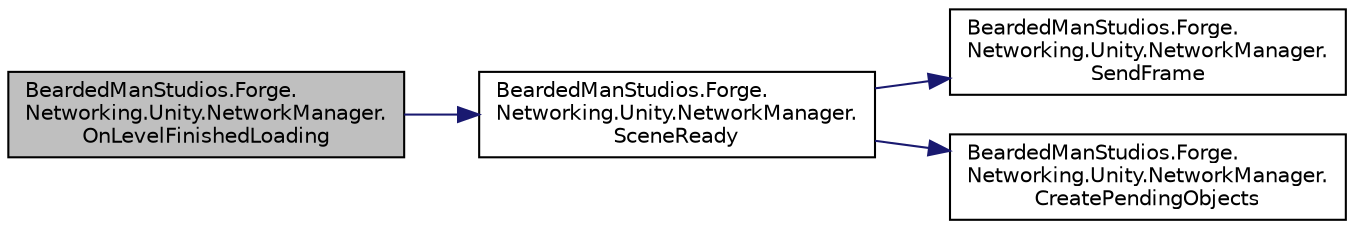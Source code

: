 digraph "BeardedManStudios.Forge.Networking.Unity.NetworkManager.OnLevelFinishedLoading"
{
 // LATEX_PDF_SIZE
  edge [fontname="Helvetica",fontsize="10",labelfontname="Helvetica",labelfontsize="10"];
  node [fontname="Helvetica",fontsize="10",shape=record];
  rankdir="LR";
  Node260 [label="BeardedManStudios.Forge.\lNetworking.Unity.NetworkManager.\lOnLevelFinishedLoading",height=0.2,width=0.4,color="black", fillcolor="grey75", style="filled", fontcolor="black",tooltip=" "];
  Node260 -> Node261 [color="midnightblue",fontsize="10",style="solid",fontname="Helvetica"];
  Node261 [label="BeardedManStudios.Forge.\lNetworking.Unity.NetworkManager.\lSceneReady",height=0.2,width=0.4,color="black", fillcolor="white", style="filled",URL="$class_bearded_man_studios_1_1_forge_1_1_networking_1_1_unity_1_1_network_manager.html#af2542b44fc2a0a7bb27c06ad00e819f8",tooltip=" "];
  Node261 -> Node262 [color="midnightblue",fontsize="10",style="solid",fontname="Helvetica"];
  Node262 [label="BeardedManStudios.Forge.\lNetworking.Unity.NetworkManager.\lSendFrame",height=0.2,width=0.4,color="black", fillcolor="white", style="filled",URL="$class_bearded_man_studios_1_1_forge_1_1_networking_1_1_unity_1_1_network_manager.html#ae69882559d100673bd0934cdab530ff3",tooltip="A wrapper around the various raw send methods for the client and server types"];
  Node261 -> Node263 [color="midnightblue",fontsize="10",style="solid",fontname="Helvetica"];
  Node263 [label="BeardedManStudios.Forge.\lNetworking.Unity.NetworkManager.\lCreatePendingObjects",height=0.2,width=0.4,color="black", fillcolor="white", style="filled",URL="$class_bearded_man_studios_1_1_forge_1_1_networking_1_1_unity_1_1_network_manager.html#ad119f6f9622a59e6ffd8f7a40d21f718",tooltip=" "];
}
